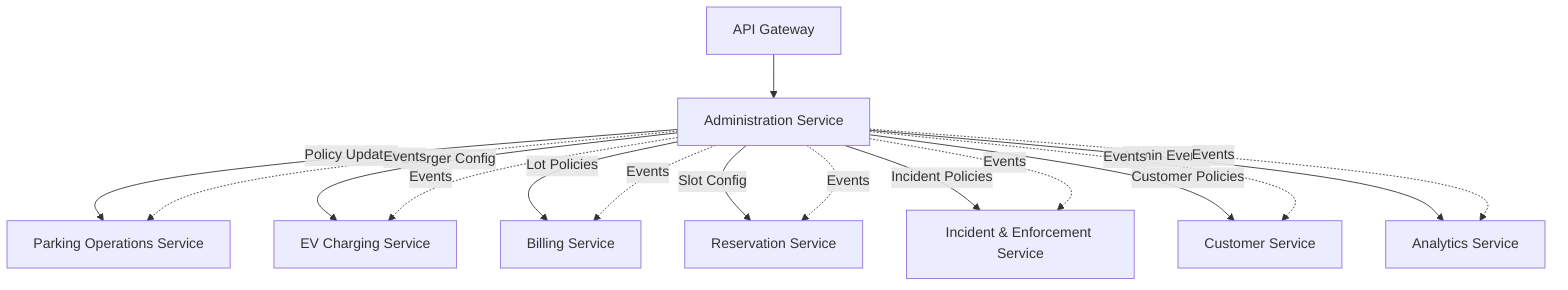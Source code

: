 graph TD
    Admin[Administration Service]
    ParkingOps[Parking Operations Service]
    EVCharging[EV Charging Service]
    Billing[Billing Service]
    Reservations[Reservation Service]
    Incident[Incident & Enforcement Service]
    Customer[Customer Service]
    Analytics[Analytics Service]
    Gateway[API Gateway]

    Gateway --> Admin
    Admin -->|Policy Updates| ParkingOps
    Admin -->|Charger Config| EVCharging
    Admin -->|Lot Policies| Billing
    Admin -->|Slot Config| Reservations
    Admin -->|Incident Policies| Incident
    Admin -->|Customer Policies| Customer
    Admin -->|Admin Events| Analytics
    Admin -.->|Events| ParkingOps
    Admin -.->|Events| EVCharging
    Admin -.->|Events| Billing
    Admin -.->|Events| Reservations
    Admin -.->|Events| Incident
    Admin -.->|Events| Customer
    Admin -.->|Events| Analytics